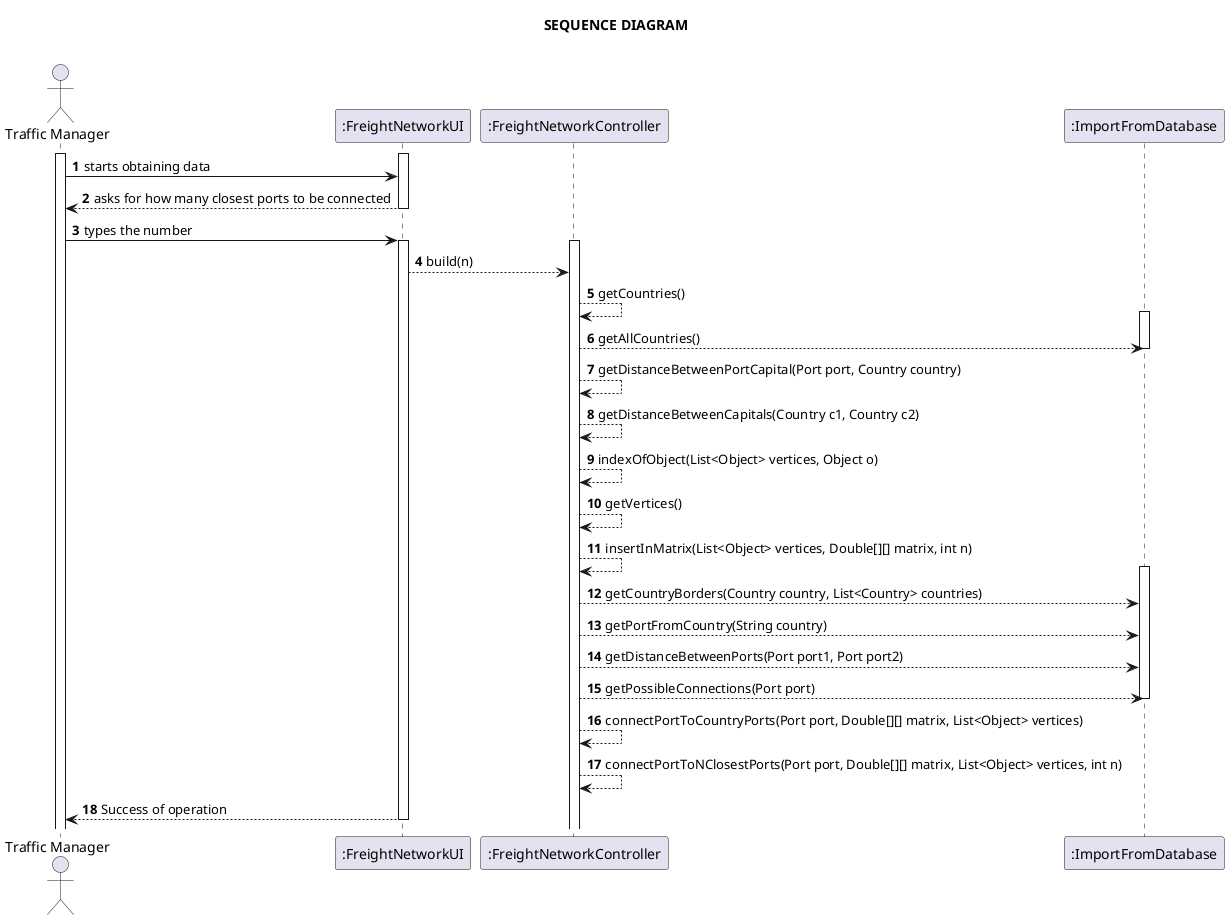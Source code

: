@startuml
'https://plantuml.com/sequence-diagram

title <b> SEQUENCE DIAGRAM\n
autonumber
'hide footbox
actor "Traffic Manager" as MAN

participant ":FreightNetworkUI" as UI
participant ":FreightNetworkController" as Controller
participant ":ImportFromDatabase" as Import



activate MAN
activate UI

MAN -> UI : starts obtaining data
UI --> MAN : asks for how many closest ports to be connected
deactivate UI
MAN -> UI : types the number
activate Controller
activate UI
UI --> Controller : build(n)
Controller --> Controller :getCountries()
activate Import
Controller -->Import : getAllCountries()
deactivate Import
Controller --> Controller : getDistanceBetweenPortCapital(Port port, Country country)

Controller --> Controller : getDistanceBetweenCapitals(Country c1, Country c2)
Controller --> Controller : indexOfObject(List<Object> vertices, Object o)
Controller --> Controller : getVertices()
Controller --> Controller : insertInMatrix(List<Object> vertices, Double[][] matrix, int n)
activate Import
Controller --> Import :  getCountryBorders(Country country, List<Country> countries)
Controller --> Import :  getPortFromCountry(String country)
Controller --> Import :  getDistanceBetweenPorts(Port port1, Port port2)
Controller --> Import :  getPossibleConnections(Port port)
deactivate Import
Controller --> Controller :connectPortToCountryPorts(Port port, Double[][] matrix, List<Object> vertices)
Controller --> Controller :connectPortToNClosestPorts(Port port, Double[][] matrix, List<Object> vertices, int n)

UI --> MAN : Success of operation
deactivate UI
@enduml
